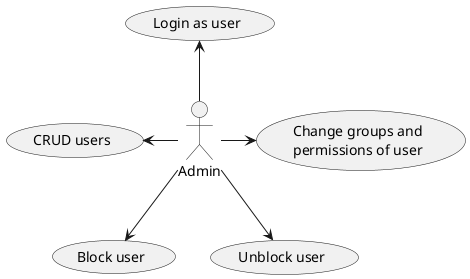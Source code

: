 @startuml
:Admin:

usecase crud as "CRUD users"
usecase login_as as "Login as user"
usecase block as "Block user"
usecase unblock as "Unblock user"
usecase groups as "Change groups and 
permissions of user"

Admin -left-> crud
Admin -up-> login_as
Admin -down-> block
Admin -down-> unblock
Admin -right-> groups
@enduml
